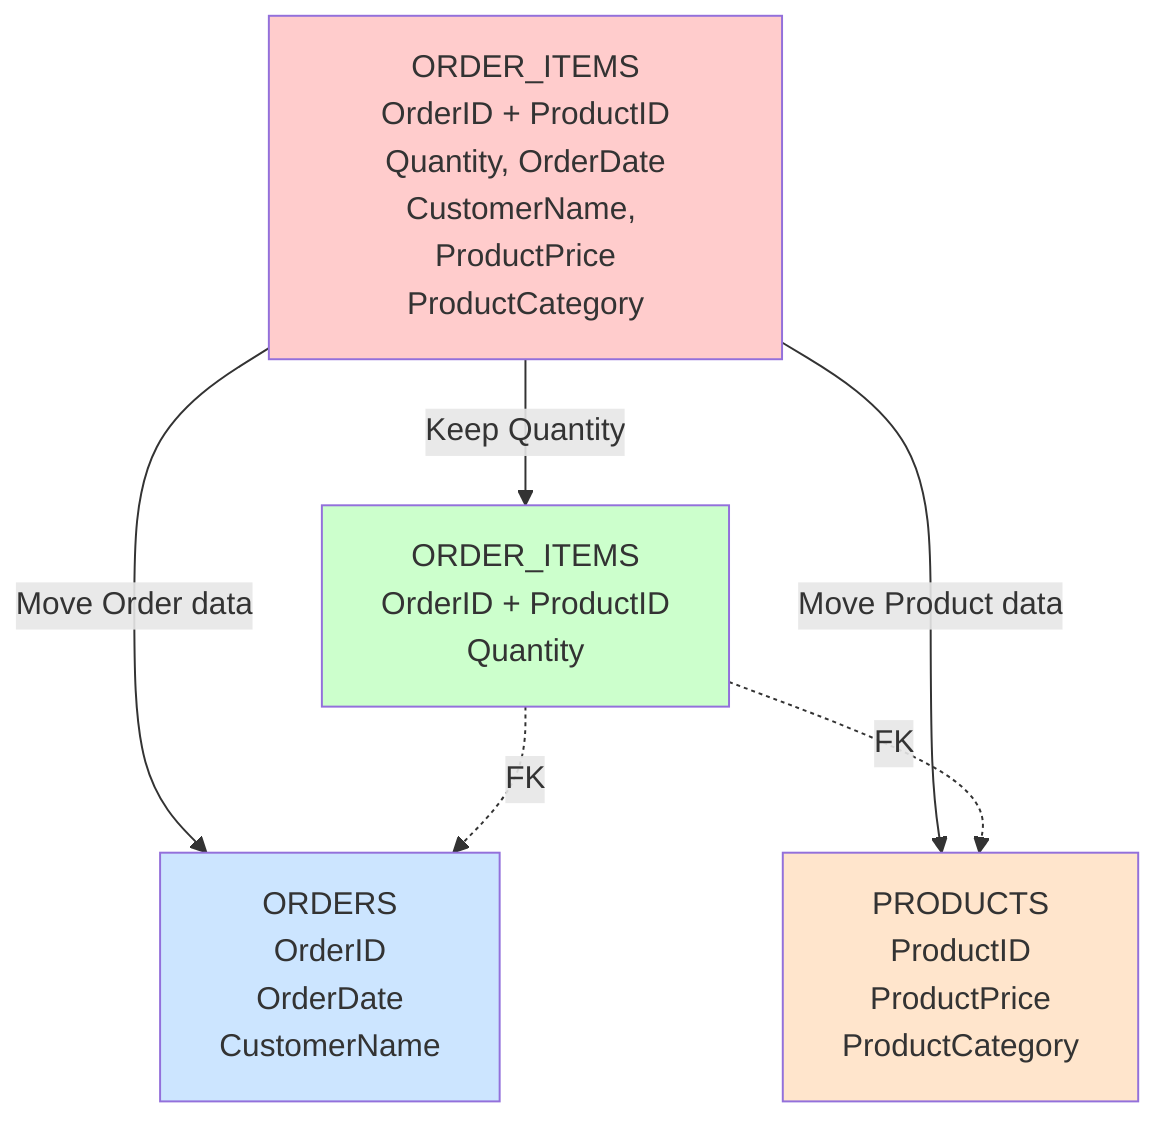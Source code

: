 graph TD
    Before[ORDER_ITEMS<br/>OrderID + ProductID<br/>Quantity, OrderDate<br/>CustomerName, ProductPrice<br/>ProductCategory]
    After1[ORDER_ITEMS<br/>OrderID + ProductID<br/>Quantity]
    After2[ORDERS<br/>OrderID<br/>OrderDate<br/>CustomerName]
    After3[PRODUCTS<br/>ProductID<br/>ProductPrice<br/>ProductCategory]
    Before -->|Keep Quantity| After1
    Before -->|Move Order data| After2
    Before -->|Move Product data| After3
    After1 -.->|FK| After2
    After1 -.->|FK| After3
    style Before fill:#ffcccc
    style After1 fill:#ccffcc
    style After2 fill:#cce5ff
    style After3 fill:#ffe5cc